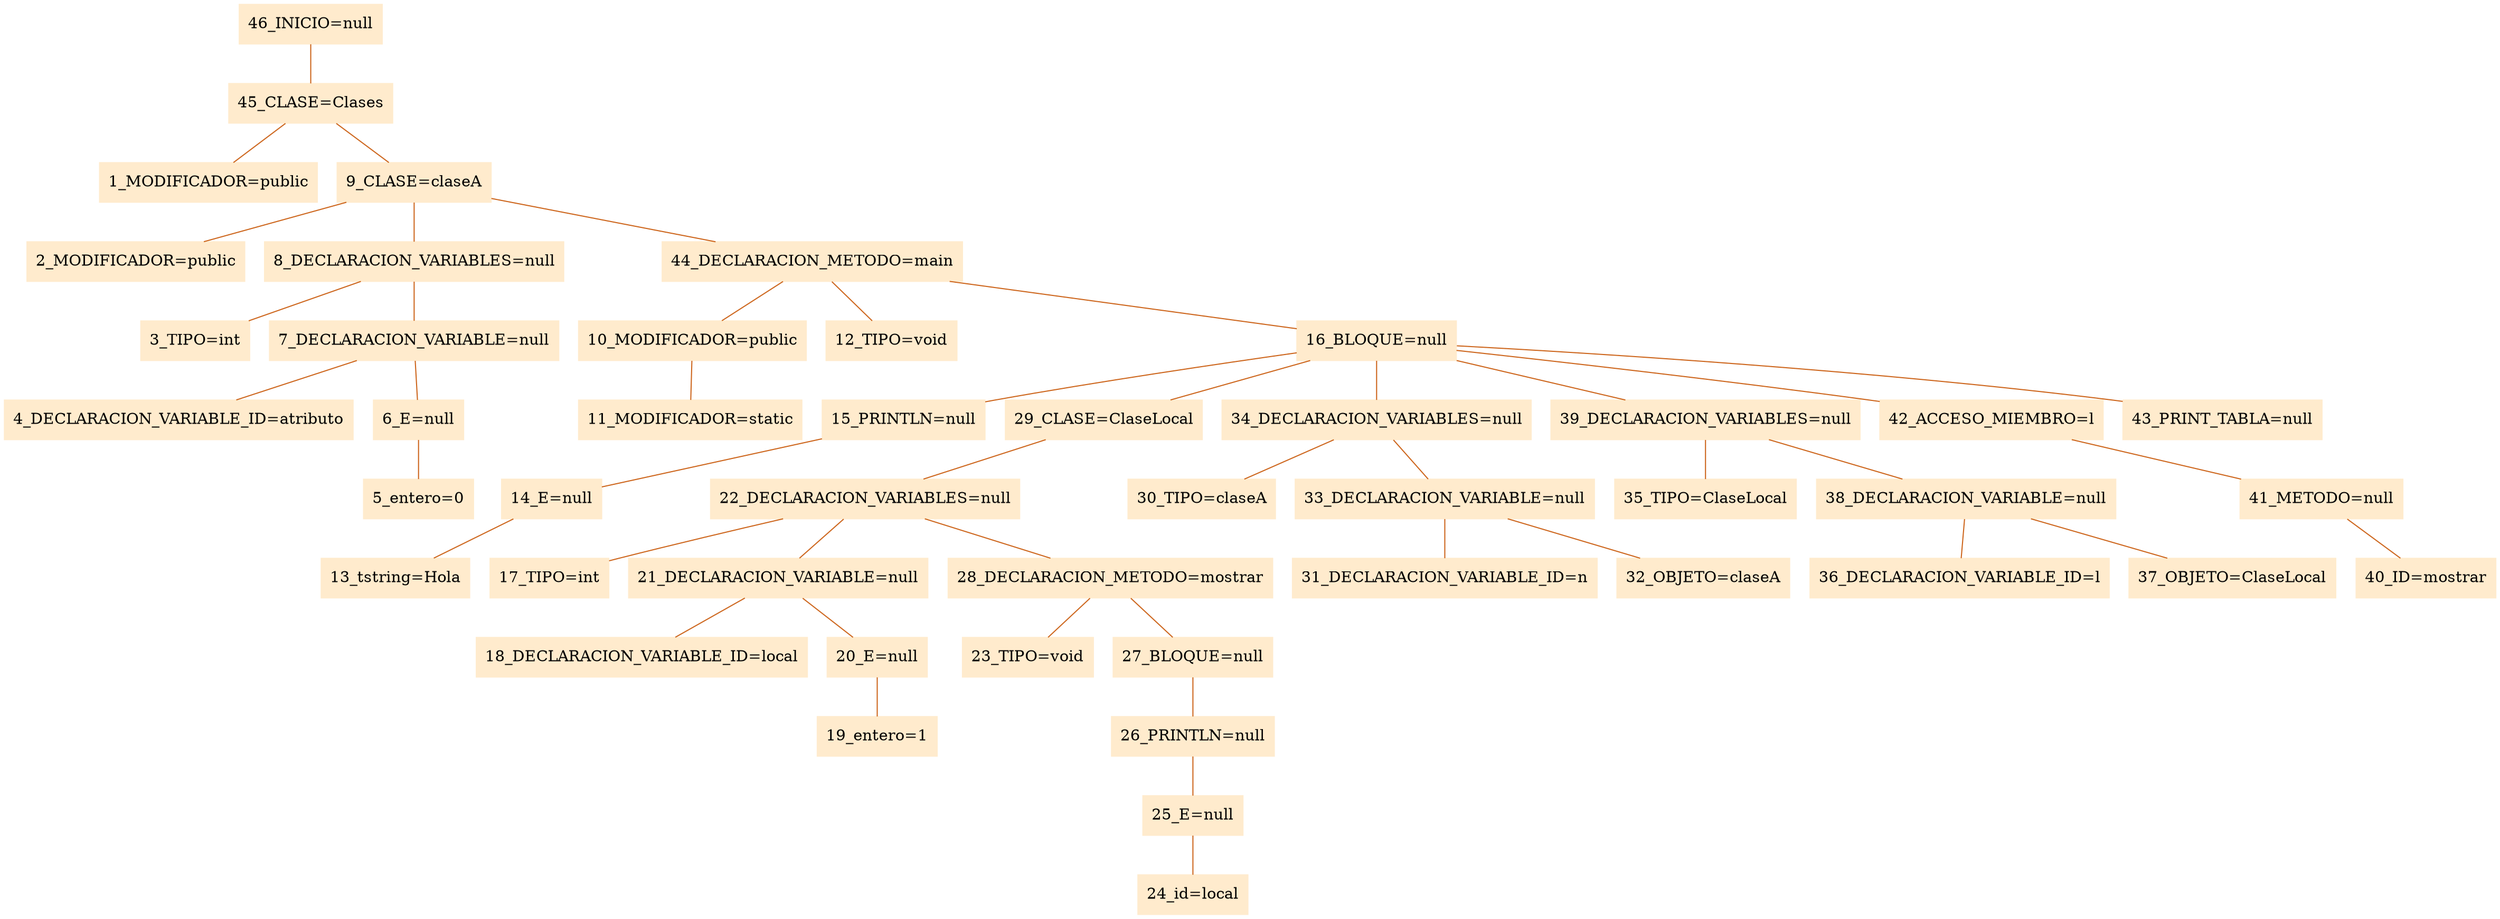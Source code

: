 digraph G {node[shape=box, style=filled, color=blanchedalmond]; edge[color=chocolate3, dir=none];rankdir=UD 

"46_INICIO=null"->"45_CLASE=Clases"
"45_CLASE=Clases"->"1_MODIFICADOR=public"
"45_CLASE=Clases"->"9_CLASE=claseA"
"9_CLASE=claseA"->"2_MODIFICADOR=public"
"9_CLASE=claseA"->"8_DECLARACION_VARIABLES=null"
"8_DECLARACION_VARIABLES=null"->"3_TIPO=int"
"8_DECLARACION_VARIABLES=null"->"7_DECLARACION_VARIABLE=null"
"7_DECLARACION_VARIABLE=null"->"4_DECLARACION_VARIABLE_ID=atributo"
"7_DECLARACION_VARIABLE=null"->"6_E=null"
"6_E=null"->"5_entero=0"
"9_CLASE=claseA"->"44_DECLARACION_METODO=main"
"44_DECLARACION_METODO=main"->"10_MODIFICADOR=public"
"10_MODIFICADOR=public"->"11_MODIFICADOR=static"
"44_DECLARACION_METODO=main"->"12_TIPO=void"
"44_DECLARACION_METODO=main"->"16_BLOQUE=null"
"16_BLOQUE=null"->"15_PRINTLN=null"
"15_PRINTLN=null"->"14_E=null"
"14_E=null"->"13_tstring=Hola"
"16_BLOQUE=null"->"29_CLASE=ClaseLocal"
"29_CLASE=ClaseLocal"->"22_DECLARACION_VARIABLES=null"
"22_DECLARACION_VARIABLES=null"->"17_TIPO=int"
"22_DECLARACION_VARIABLES=null"->"21_DECLARACION_VARIABLE=null"
"21_DECLARACION_VARIABLE=null"->"18_DECLARACION_VARIABLE_ID=local"
"21_DECLARACION_VARIABLE=null"->"20_E=null"
"20_E=null"->"19_entero=1"
"22_DECLARACION_VARIABLES=null"->"28_DECLARACION_METODO=mostrar"
"28_DECLARACION_METODO=mostrar"->"23_TIPO=void"
"28_DECLARACION_METODO=mostrar"->"27_BLOQUE=null"
"27_BLOQUE=null"->"26_PRINTLN=null"
"26_PRINTLN=null"->"25_E=null"
"25_E=null"->"24_id=local"
"16_BLOQUE=null"->"34_DECLARACION_VARIABLES=null"
"34_DECLARACION_VARIABLES=null"->"30_TIPO=claseA"
"34_DECLARACION_VARIABLES=null"->"33_DECLARACION_VARIABLE=null"
"33_DECLARACION_VARIABLE=null"->"31_DECLARACION_VARIABLE_ID=n"
"33_DECLARACION_VARIABLE=null"->"32_OBJETO=claseA"
"16_BLOQUE=null"->"39_DECLARACION_VARIABLES=null"
"39_DECLARACION_VARIABLES=null"->"35_TIPO=ClaseLocal"
"39_DECLARACION_VARIABLES=null"->"38_DECLARACION_VARIABLE=null"
"38_DECLARACION_VARIABLE=null"->"36_DECLARACION_VARIABLE_ID=l"
"38_DECLARACION_VARIABLE=null"->"37_OBJETO=ClaseLocal"
"16_BLOQUE=null"->"42_ACCESO_MIEMBRO=l"
"42_ACCESO_MIEMBRO=l"->"41_METODO=null"
"41_METODO=null"->"40_ID=mostrar"
"16_BLOQUE=null"->"43_PRINT_TABLA=null"


}
